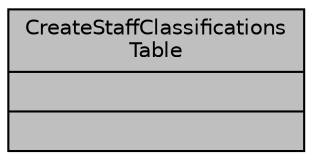 digraph "CreateStaffClassificationsTable"
{
 // LATEX_PDF_SIZE
  bgcolor="transparent";
  edge [fontname="Helvetica",fontsize="10",labelfontname="Helvetica",labelfontsize="10"];
  node [fontname="Helvetica",fontsize="10",shape=record];
  Node1 [label="{CreateStaffClassifications\lTable\n||}",height=0.2,width=0.4,color="black", fillcolor="grey75", style="filled", fontcolor="black",tooltip="Crear tabla de clasificación del personal."];
}
